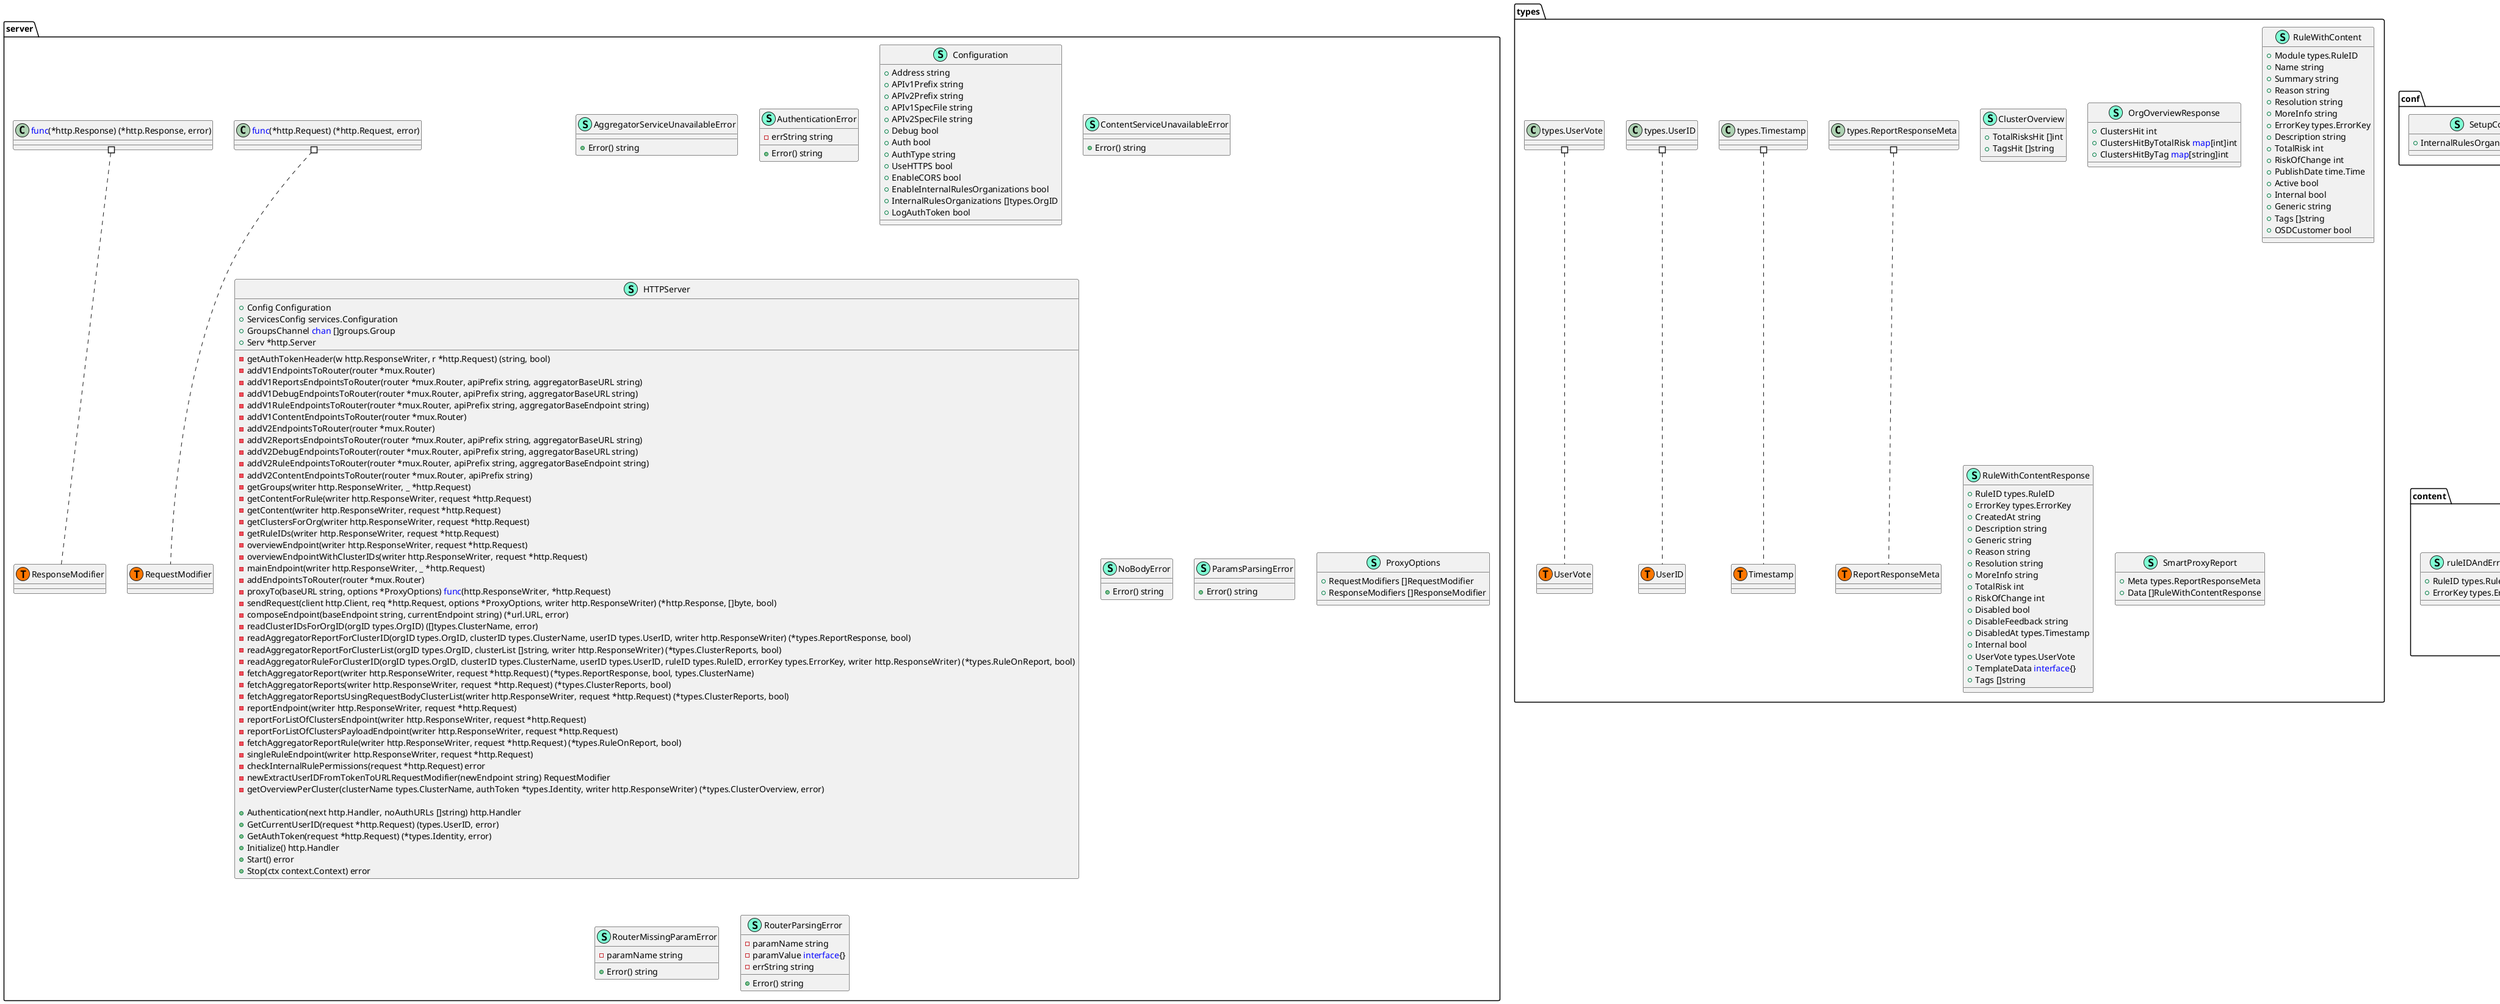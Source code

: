 @startuml
namespace conf {
    class MetricsConfiguration << (S,Aquamarine) >> {
        + Namespace string

    }
    class SetupConfiguration << (S,Aquamarine) >> {
        + InternalRulesOrganizationsCSVFile string

    }
}


namespace content {
    class RulesWithContentStorage << (S,Aquamarine) >> {
        - rulesWithContent <font color=blue>map</font>[ruleIDAndErrorKey]*types.RuleWithContent
        - rules <font color=blue>map</font>[types.RuleID]*types.RuleContent

        + GetRuleWithErrorKeyContent(ruleID types.RuleID, errorKey types.ErrorKey) (*types.RuleWithContent, bool)
        + GetRuleContent(ruleID types.RuleID) (*types.RuleContent, bool)
        + GetAllContent() []types.RuleContent
        + SetRuleWithContent(ruleID types.RuleID, errorKey types.ErrorKey, ruleWithContent *types.RuleWithContent) 
        + SetRule(ruleID types.RuleID, ruleContent types.RuleContent) 
        + ResetContent() 
        + GetRuleIDs() []string

    }
    class ruleIDAndErrorKey << (S,Aquamarine) >> {
        + RuleID types.RuleID
        + ErrorKey types.ErrorKey

    }
}
"sync.RWMutex" *-- "content.RulesWithContentStorage"


namespace helpers {
    class helpers.APIRequest << (T, #FF7700) >>  {
    }
    class helpers.APIResponse << (T, #FF7700) >>  {
    }
    class "helpers.APIRequest" as helpersAPIRequest {
        'This class was created so that we can correctly have an alias pointing to this name. Since it contains dots that can break namespaces
    }
    class "helpers.APIResponse" as helpersAPIResponse {
        'This class was created so that we can correctly have an alias pointing to this name. Since it contains dots that can break namespaces
    }
}


namespace main {
    class main.ExitCode << (T, #FF7700) >>  {
    }
}


namespace server {
    class AggregatorServiceUnavailableError << (S,Aquamarine) >> {
        + Error() string

    }
    class AuthenticationError << (S,Aquamarine) >> {
        - errString string

        + Error() string

    }
    class Configuration << (S,Aquamarine) >> {
        + Address string
        + APIv1Prefix string
        + APIv2Prefix string
        + APIv1SpecFile string
        + APIv2SpecFile string
        + Debug bool
        + Auth bool
        + AuthType string
        + UseHTTPS bool
        + EnableCORS bool
        + EnableInternalRulesOrganizations bool
        + InternalRulesOrganizations []types.OrgID
        + LogAuthToken bool

    }
    class ContentServiceUnavailableError << (S,Aquamarine) >> {
        + Error() string

    }
    class HTTPServer << (S,Aquamarine) >> {
        + Config Configuration
        + ServicesConfig services.Configuration
        + GroupsChannel <font color=blue>chan</font> []groups.Group
        + Serv *http.Server

        - getAuthTokenHeader(w http.ResponseWriter, r *http.Request) (string, bool)
        - addV1EndpointsToRouter(router *mux.Router) 
        - addV1ReportsEndpointsToRouter(router *mux.Router, apiPrefix string, aggregatorBaseURL string) 
        - addV1DebugEndpointsToRouter(router *mux.Router, apiPrefix string, aggregatorBaseURL string) 
        - addV1RuleEndpointsToRouter(router *mux.Router, apiPrefix string, aggregatorBaseEndpoint string) 
        - addV1ContentEndpointsToRouter(router *mux.Router) 
        - addV2EndpointsToRouter(router *mux.Router) 
        - addV2ReportsEndpointsToRouter(router *mux.Router, apiPrefix string, aggregatorBaseURL string) 
        - addV2DebugEndpointsToRouter(router *mux.Router, apiPrefix string, aggregatorBaseURL string) 
        - addV2RuleEndpointsToRouter(router *mux.Router, apiPrefix string, aggregatorBaseEndpoint string) 
        - addV2ContentEndpointsToRouter(router *mux.Router, apiPrefix string) 
        - getGroups(writer http.ResponseWriter, _ *http.Request) 
        - getContentForRule(writer http.ResponseWriter, request *http.Request) 
        - getContent(writer http.ResponseWriter, request *http.Request) 
        - getClustersForOrg(writer http.ResponseWriter, request *http.Request) 
        - getRuleIDs(writer http.ResponseWriter, request *http.Request) 
        - overviewEndpoint(writer http.ResponseWriter, request *http.Request) 
        - overviewEndpointWithClusterIDs(writer http.ResponseWriter, request *http.Request) 
        - mainEndpoint(writer http.ResponseWriter, _ *http.Request) 
        - addEndpointsToRouter(router *mux.Router) 
        - proxyTo(baseURL string, options *ProxyOptions) <font color=blue>func</font>(http.ResponseWriter, *http.Request) 
        - sendRequest(client http.Client, req *http.Request, options *ProxyOptions, writer http.ResponseWriter) (*http.Response, []byte, bool)
        - composeEndpoint(baseEndpoint string, currentEndpoint string) (*url.URL, error)
        - readClusterIDsForOrgID(orgID types.OrgID) ([]types.ClusterName, error)
        - readAggregatorReportForClusterID(orgID types.OrgID, clusterID types.ClusterName, userID types.UserID, writer http.ResponseWriter) (*types.ReportResponse, bool)
        - readAggregatorReportForClusterList(orgID types.OrgID, clusterList []string, writer http.ResponseWriter) (*types.ClusterReports, bool)
        - readAggregatorRuleForClusterID(orgID types.OrgID, clusterID types.ClusterName, userID types.UserID, ruleID types.RuleID, errorKey types.ErrorKey, writer http.ResponseWriter) (*types.RuleOnReport, bool)
        - fetchAggregatorReport(writer http.ResponseWriter, request *http.Request) (*types.ReportResponse, bool, types.ClusterName)
        - fetchAggregatorReports(writer http.ResponseWriter, request *http.Request) (*types.ClusterReports, bool)
        - fetchAggregatorReportsUsingRequestBodyClusterList(writer http.ResponseWriter, request *http.Request) (*types.ClusterReports, bool)
        - reportEndpoint(writer http.ResponseWriter, request *http.Request) 
        - reportForListOfClustersEndpoint(writer http.ResponseWriter, request *http.Request) 
        - reportForListOfClustersPayloadEndpoint(writer http.ResponseWriter, request *http.Request) 
        - fetchAggregatorReportRule(writer http.ResponseWriter, request *http.Request) (*types.RuleOnReport, bool)
        - singleRuleEndpoint(writer http.ResponseWriter, request *http.Request) 
        - checkInternalRulePermissions(request *http.Request) error
        - newExtractUserIDFromTokenToURLRequestModifier(newEndpoint string) RequestModifier
        - getOverviewPerCluster(clusterName types.ClusterName, authToken *types.Identity, writer http.ResponseWriter) (*types.ClusterOverview, error)

        + Authentication(next http.Handler, noAuthURLs []string) http.Handler
        + GetCurrentUserID(request *http.Request) (types.UserID, error)
        + GetAuthToken(request *http.Request) (*types.Identity, error)
        + Initialize() http.Handler
        + Start() error
        + Stop(ctx context.Context) error

    }
    class NoBodyError << (S,Aquamarine) >> {
        + Error() string

    }
    class ParamsParsingError << (S,Aquamarine) >> {
        + Error() string

    }
    class ProxyOptions << (S,Aquamarine) >> {
        + RequestModifiers []RequestModifier
        + ResponseModifiers []ResponseModifier

    }
    class RouterMissingParamError << (S,Aquamarine) >> {
        - paramName string

        + Error() string

    }
    class RouterParsingError << (S,Aquamarine) >> {
        - paramName string
        - paramValue <font color=blue>interface</font>{}
        - errString string

        + Error() string

    }
    class server.RequestModifier << (T, #FF7700) >>  {
    }
    class server.ResponseModifier << (T, #FF7700) >>  {
    }
    class "<font color=blue>func</font>(*http.Request) (*http.Request, error)" as fontcolorbluefuncfonthttpRequesthttpRequesterror {
        'This class was created so that we can correctly have an alias pointing to this name. Since it contains dots that can break namespaces
    }
    class "<font color=blue>func</font>(*http.Response) (*http.Response, error)" as fontcolorbluefuncfonthttpResponsehttpResponseerror {
        'This class was created so that we can correctly have an alias pointing to this name. Since it contains dots that can break namespaces
    }
}


namespace services {
    class Configuration << (S,Aquamarine) >> {
        + AggregatorBaseEndpoint string
        + ContentBaseEndpoint string
        + GroupsPollingTime time.Duration

    }
}


namespace types {
    class ClusterOverview << (S,Aquamarine) >> {
        + TotalRisksHit []int
        + TagsHit []string

    }
    class OrgOverviewResponse << (S,Aquamarine) >> {
        + ClustersHit int
        + ClustersHitByTotalRisk <font color=blue>map</font>[int]int
        + ClustersHitByTag <font color=blue>map</font>[string]int

    }
    class RuleWithContent << (S,Aquamarine) >> {
        + Module types.RuleID
        + Name string
        + Summary string
        + Reason string
        + Resolution string
        + MoreInfo string
        + ErrorKey types.ErrorKey
        + Description string
        + TotalRisk int
        + RiskOfChange int
        + PublishDate time.Time
        + Active bool
        + Internal bool
        + Generic string
        + Tags []string
        + OSDCustomer bool

    }
    class RuleWithContentResponse << (S,Aquamarine) >> {
        + RuleID types.RuleID
        + ErrorKey types.ErrorKey
        + CreatedAt string
        + Description string
        + Generic string
        + Reason string
        + Resolution string
        + MoreInfo string
        + TotalRisk int
        + RiskOfChange int
        + Disabled bool
        + DisableFeedback string
        + DisabledAt types.Timestamp
        + Internal bool
        + UserVote types.UserVote
        + TemplateData <font color=blue>interface</font>{}
        + Tags []string

    }
    class SmartProxyReport << (S,Aquamarine) >> {
        + Meta types.ReportResponseMeta
        + Data []RuleWithContentResponse

    }
    class types.ReportResponseMeta << (T, #FF7700) >>  {
    }
    class types.Timestamp << (T, #FF7700) >>  {
    }
    class types.UserID << (T, #FF7700) >>  {
    }
    class types.UserVote << (T, #FF7700) >>  {
    }
    class "types.ReportResponseMeta" as typesReportResponseMeta {
        'This class was created so that we can correctly have an alias pointing to this name. Since it contains dots that can break namespaces
    }
    class "types.Timestamp" as typesTimestamp {
        'This class was created so that we can correctly have an alias pointing to this name. Since it contains dots that can break namespaces
    }
    class "types.UserID" as typesUserID {
        'This class was created so that we can correctly have an alias pointing to this name. Since it contains dots that can break namespaces
    }
    class "types.UserVote" as typesUserVote {
        'This class was created so that we can correctly have an alias pointing to this name. Since it contains dots that can break namespaces
    }
}


"__builtin__.int" #.. "main.ExitCode"
"helpers.helpersAPIRequest" #.. "helpers.APIRequest"
"helpers.helpersAPIResponse" #.. "helpers.APIResponse"
"server.fontcolorbluefuncfonthttpRequesthttpRequesterror" #.. "server.RequestModifier"
"server.fontcolorbluefuncfonthttpResponsehttpResponseerror" #.. "server.ResponseModifier"
"types.typesReportResponseMeta" #.. "types.ReportResponseMeta"
"types.typesTimestamp" #.. "types.Timestamp"
"types.typesUserID" #.. "types.UserID"
"types.typesUserVote" #.. "types.UserVote"
@enduml
